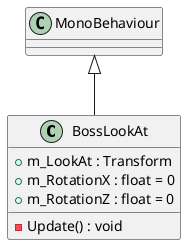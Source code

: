 @startuml
class BossLookAt {
    + m_LookAt : Transform
    + m_RotationX : float = 0
    + m_RotationZ : float = 0
    - Update() : void
}
MonoBehaviour <|-- BossLookAt
@enduml
